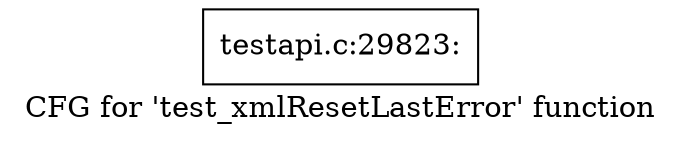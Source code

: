 digraph "CFG for 'test_xmlResetLastError' function" {
	label="CFG for 'test_xmlResetLastError' function";

	Node0x50c3130 [shape=record,label="{testapi.c:29823:}"];
}
